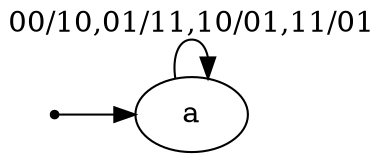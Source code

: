 digraph STG {
	rankdir=LR;

	INIT [shape=point];
	a [label="a"];


	INIT -> a;
	a -> a [label="00/10,01/11,10/01,11/01"];
}